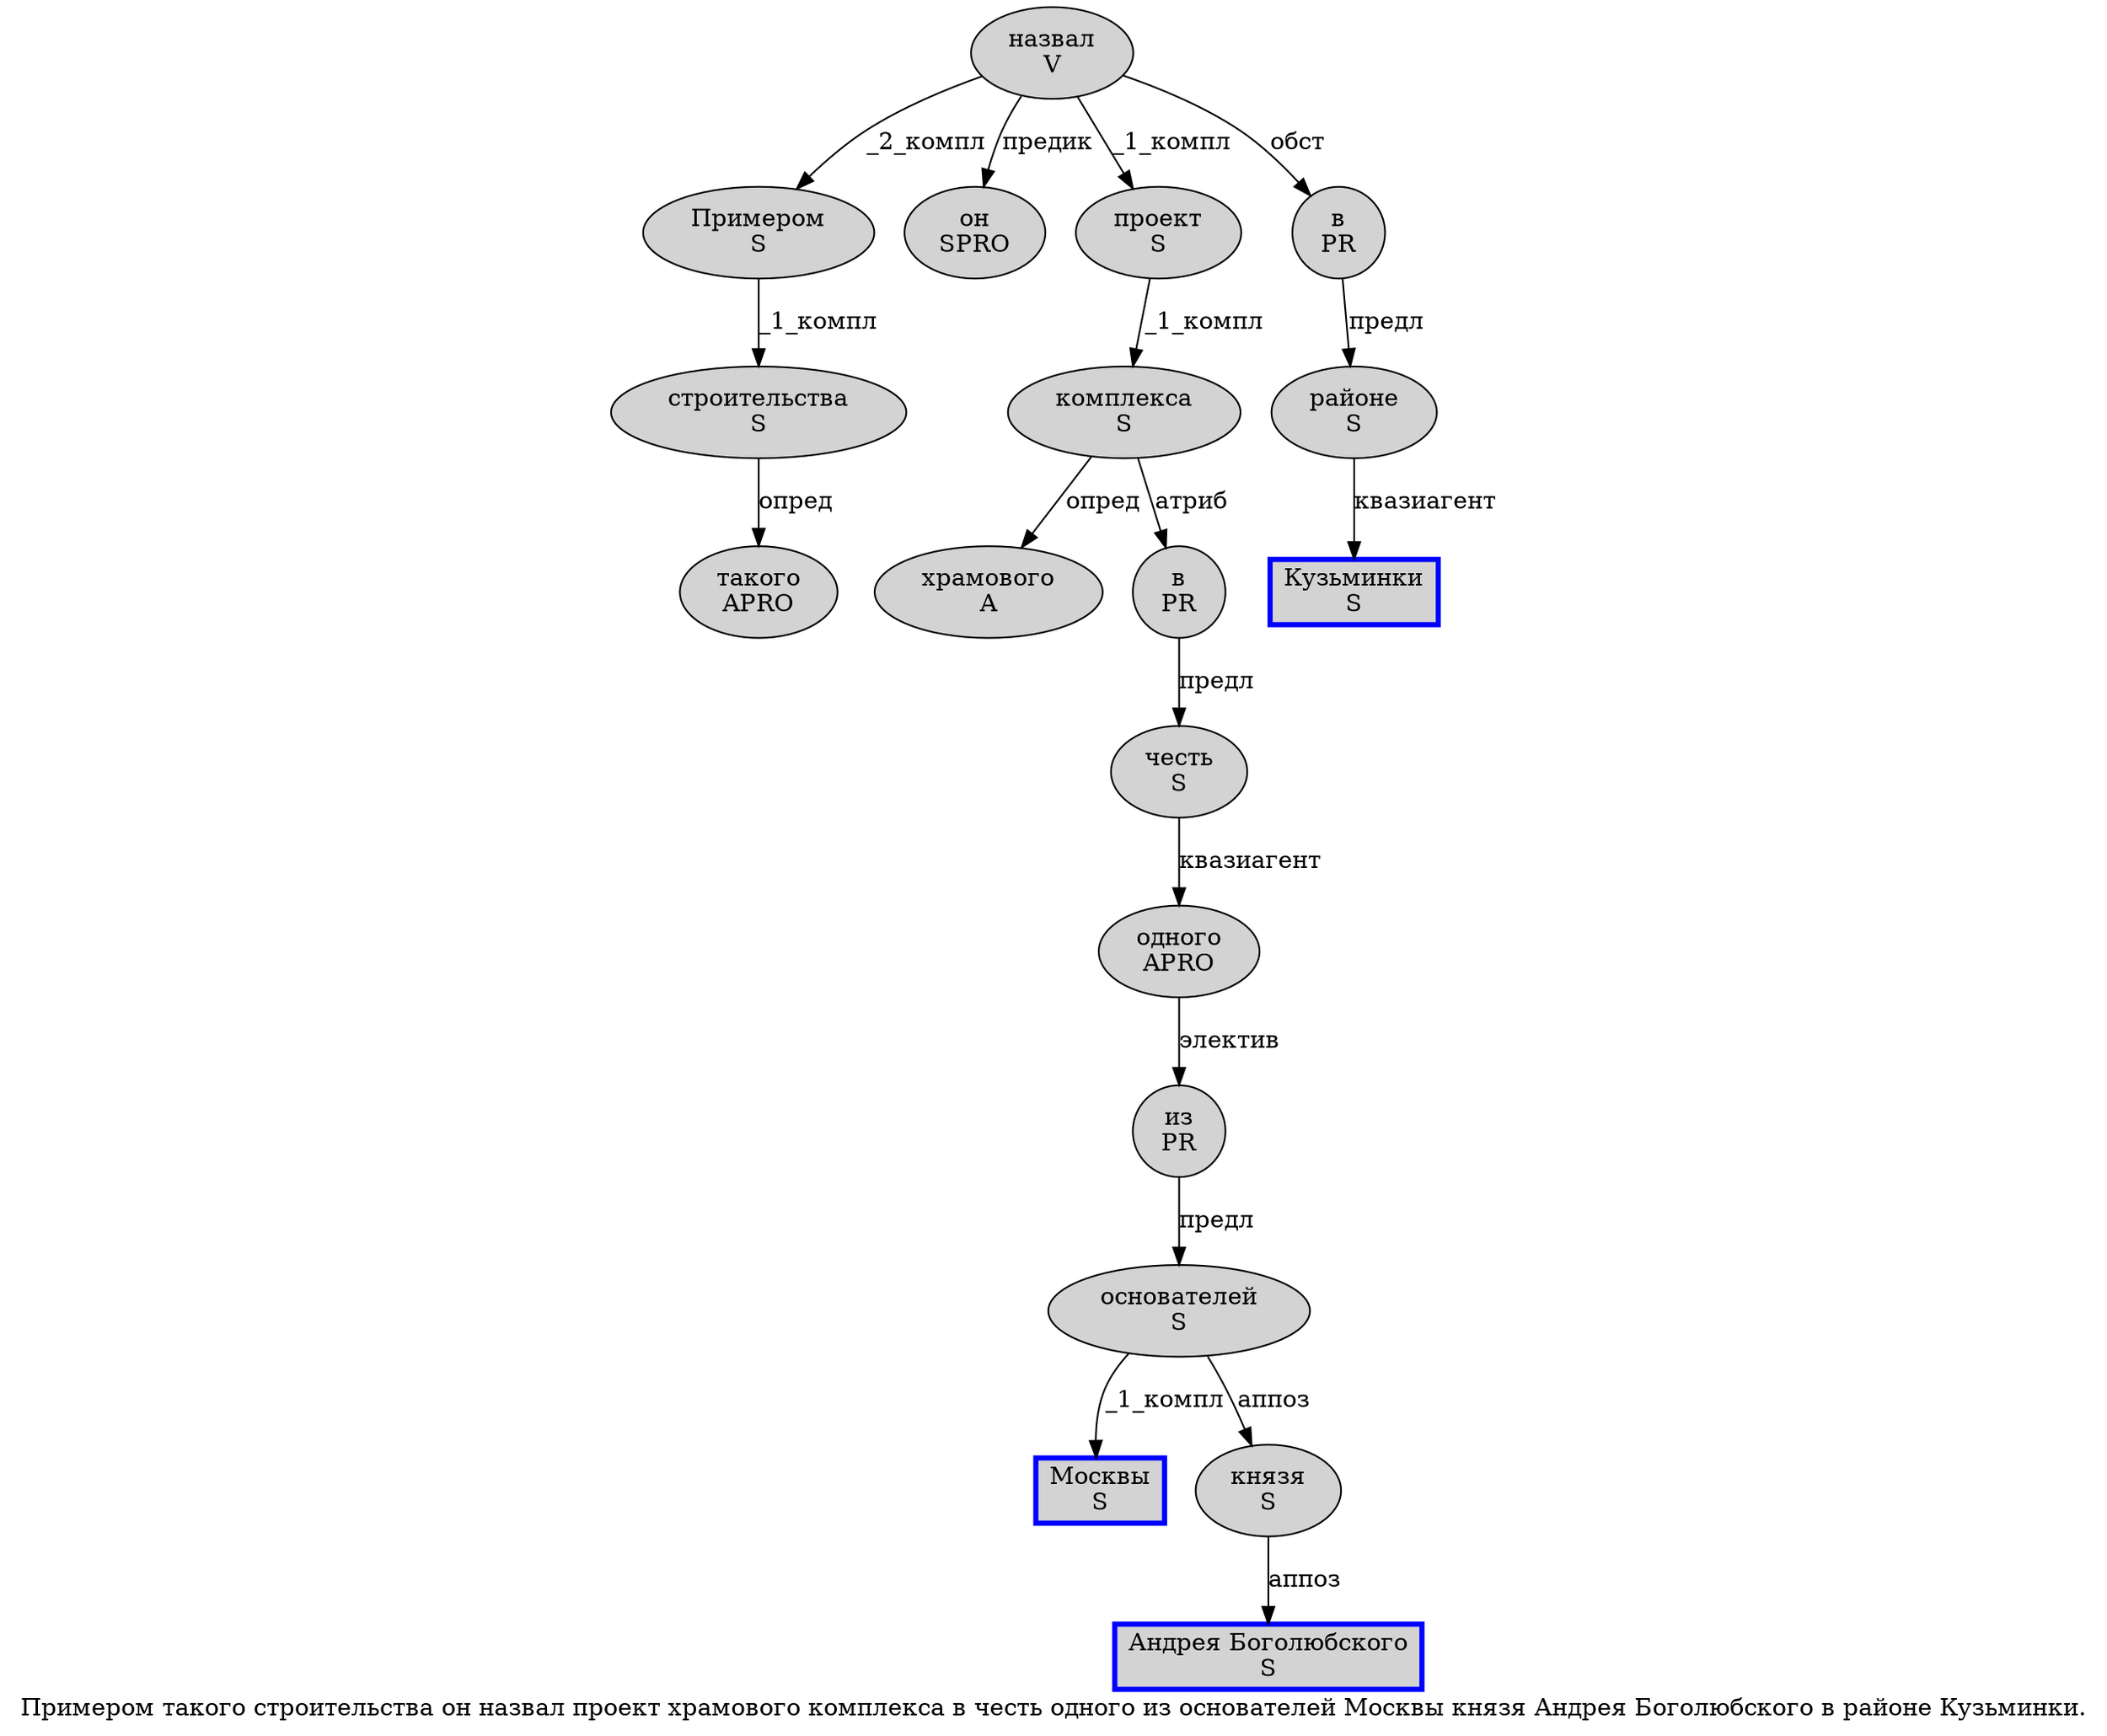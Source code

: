 digraph SENTENCE_148 {
	graph [label="Примером такого строительства он назвал проект храмового комплекса в честь одного из основателей Москвы князя Андрея Боголюбского в районе Кузьминки."]
	node [style=filled]
		0 [label="Примером
S" color="" fillcolor=lightgray penwidth=1 shape=ellipse]
		1 [label="такого
APRO" color="" fillcolor=lightgray penwidth=1 shape=ellipse]
		2 [label="строительства
S" color="" fillcolor=lightgray penwidth=1 shape=ellipse]
		3 [label="он
SPRO" color="" fillcolor=lightgray penwidth=1 shape=ellipse]
		4 [label="назвал
V" color="" fillcolor=lightgray penwidth=1 shape=ellipse]
		5 [label="проект
S" color="" fillcolor=lightgray penwidth=1 shape=ellipse]
		6 [label="храмового
A" color="" fillcolor=lightgray penwidth=1 shape=ellipse]
		7 [label="комплекса
S" color="" fillcolor=lightgray penwidth=1 shape=ellipse]
		8 [label="в
PR" color="" fillcolor=lightgray penwidth=1 shape=ellipse]
		9 [label="честь
S" color="" fillcolor=lightgray penwidth=1 shape=ellipse]
		10 [label="одного
APRO" color="" fillcolor=lightgray penwidth=1 shape=ellipse]
		11 [label="из
PR" color="" fillcolor=lightgray penwidth=1 shape=ellipse]
		12 [label="основателей
S" color="" fillcolor=lightgray penwidth=1 shape=ellipse]
		13 [label="Москвы
S" color=blue fillcolor=lightgray penwidth=3 shape=box]
		14 [label="князя
S" color="" fillcolor=lightgray penwidth=1 shape=ellipse]
		15 [label="Андрея Боголюбского
S" color=blue fillcolor=lightgray penwidth=3 shape=box]
		16 [label="в
PR" color="" fillcolor=lightgray penwidth=1 shape=ellipse]
		17 [label="районе
S" color="" fillcolor=lightgray penwidth=1 shape=ellipse]
		18 [label="Кузьминки
S" color=blue fillcolor=lightgray penwidth=3 shape=box]
			0 -> 2 [label="_1_компл"]
			9 -> 10 [label="квазиагент"]
			10 -> 11 [label="электив"]
			16 -> 17 [label="предл"]
			12 -> 13 [label="_1_компл"]
			12 -> 14 [label="аппоз"]
			7 -> 6 [label="опред"]
			7 -> 8 [label="атриб"]
			14 -> 15 [label="аппоз"]
			17 -> 18 [label="квазиагент"]
			8 -> 9 [label="предл"]
			2 -> 1 [label="опред"]
			4 -> 0 [label="_2_компл"]
			4 -> 3 [label="предик"]
			4 -> 5 [label="_1_компл"]
			4 -> 16 [label="обст"]
			11 -> 12 [label="предл"]
			5 -> 7 [label="_1_компл"]
}
